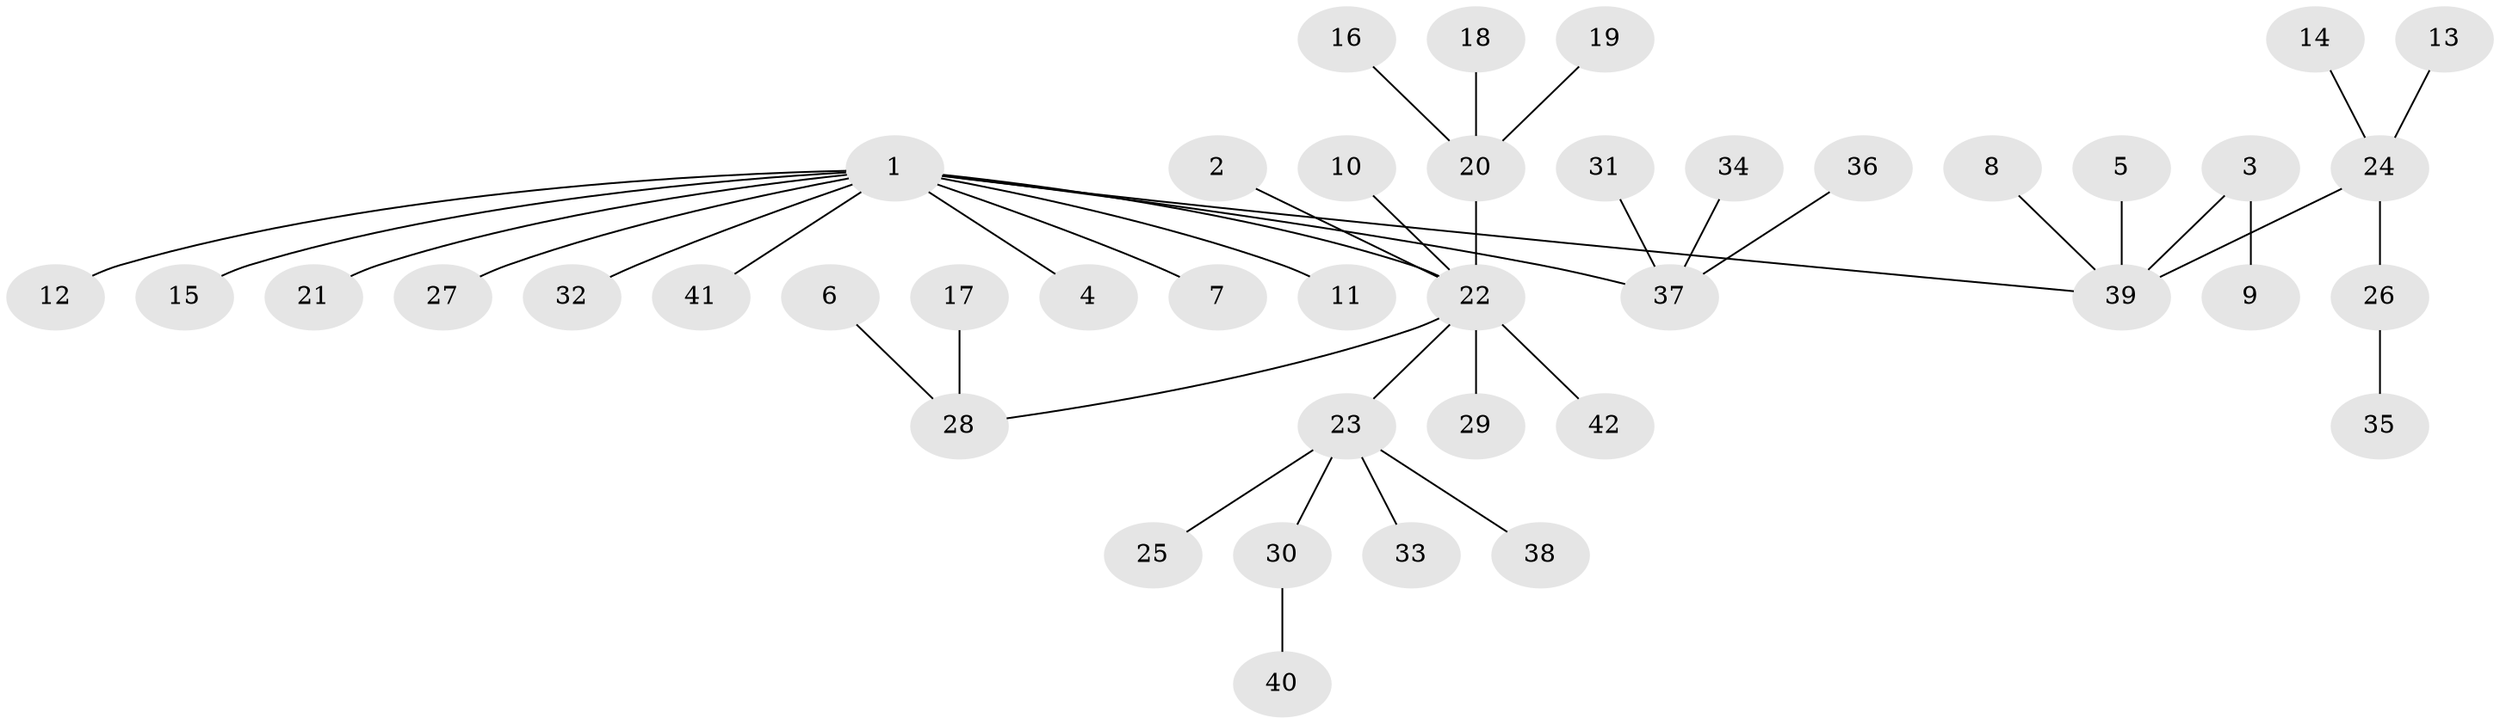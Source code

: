 // original degree distribution, {8: 0.012048192771084338, 6: 0.04819277108433735, 5: 0.03614457831325301, 3: 0.12048192771084337, 2: 0.1927710843373494, 1: 0.5662650602409639, 4: 0.024096385542168676}
// Generated by graph-tools (version 1.1) at 2025/26/03/09/25 03:26:24]
// undirected, 42 vertices, 41 edges
graph export_dot {
graph [start="1"]
  node [color=gray90,style=filled];
  1;
  2;
  3;
  4;
  5;
  6;
  7;
  8;
  9;
  10;
  11;
  12;
  13;
  14;
  15;
  16;
  17;
  18;
  19;
  20;
  21;
  22;
  23;
  24;
  25;
  26;
  27;
  28;
  29;
  30;
  31;
  32;
  33;
  34;
  35;
  36;
  37;
  38;
  39;
  40;
  41;
  42;
  1 -- 4 [weight=1.0];
  1 -- 7 [weight=1.0];
  1 -- 11 [weight=1.0];
  1 -- 12 [weight=1.0];
  1 -- 15 [weight=1.0];
  1 -- 21 [weight=1.0];
  1 -- 22 [weight=1.0];
  1 -- 27 [weight=1.0];
  1 -- 32 [weight=1.0];
  1 -- 37 [weight=1.0];
  1 -- 39 [weight=1.0];
  1 -- 41 [weight=1.0];
  2 -- 22 [weight=1.0];
  3 -- 9 [weight=1.0];
  3 -- 39 [weight=1.0];
  5 -- 39 [weight=1.0];
  6 -- 28 [weight=1.0];
  8 -- 39 [weight=1.0];
  10 -- 22 [weight=1.0];
  13 -- 24 [weight=1.0];
  14 -- 24 [weight=1.0];
  16 -- 20 [weight=1.0];
  17 -- 28 [weight=1.0];
  18 -- 20 [weight=1.0];
  19 -- 20 [weight=1.0];
  20 -- 22 [weight=1.0];
  22 -- 23 [weight=1.0];
  22 -- 28 [weight=1.0];
  22 -- 29 [weight=1.0];
  22 -- 42 [weight=1.0];
  23 -- 25 [weight=1.0];
  23 -- 30 [weight=1.0];
  23 -- 33 [weight=1.0];
  23 -- 38 [weight=1.0];
  24 -- 26 [weight=1.0];
  24 -- 39 [weight=1.0];
  26 -- 35 [weight=1.0];
  30 -- 40 [weight=1.0];
  31 -- 37 [weight=1.0];
  34 -- 37 [weight=1.0];
  36 -- 37 [weight=1.0];
}
